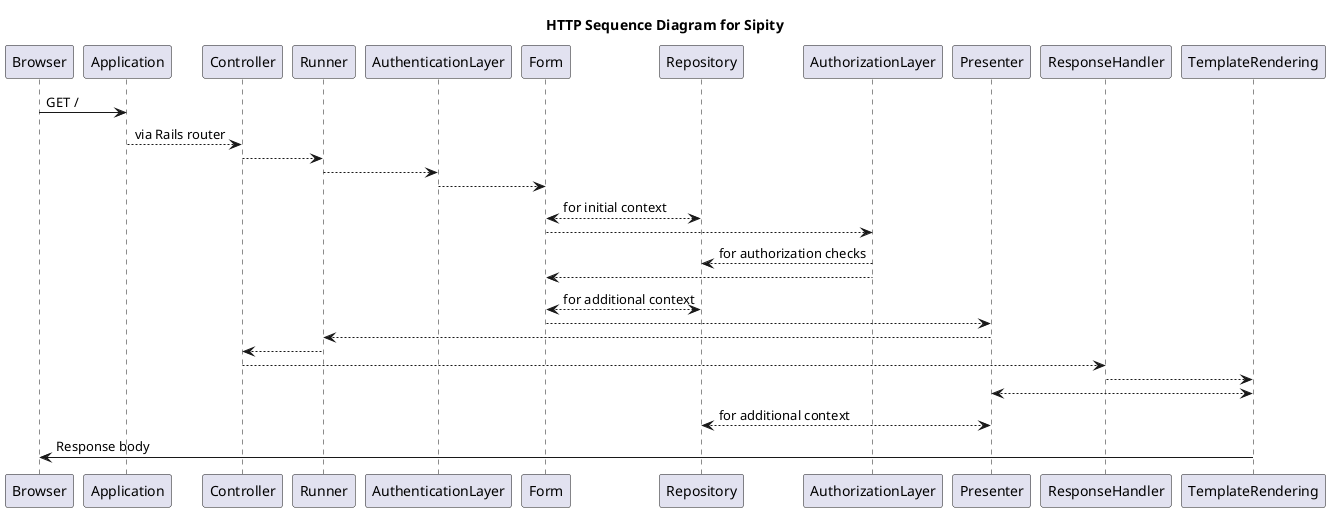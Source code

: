 # Render via PlantUML
# Generated via plantuml-preview (https://github.com/peele/plantuml-preview) in Atom
@startuml

title HTTP Sequence Diagram for Sipity

Browser -> Application : GET /
Application --> Controller : via Rails router
Controller --> Runner
Runner --> AuthenticationLayer
AuthenticationLayer --> Form
Form <--> Repository : for initial context
Form --> AuthorizationLayer
AuthorizationLayer --> Repository : for authorization checks
Form <-- AuthorizationLayer
Form <--> Repository : for additional context
Presenter <-- Form
Runner <-- Presenter
Controller <-- Runner
Controller --> ResponseHandler
ResponseHandler --> TemplateRendering
TemplateRendering <--> Presenter
Presenter <--> Repository : for additional context
Browser <- TemplateRendering : Response body

@enduml

